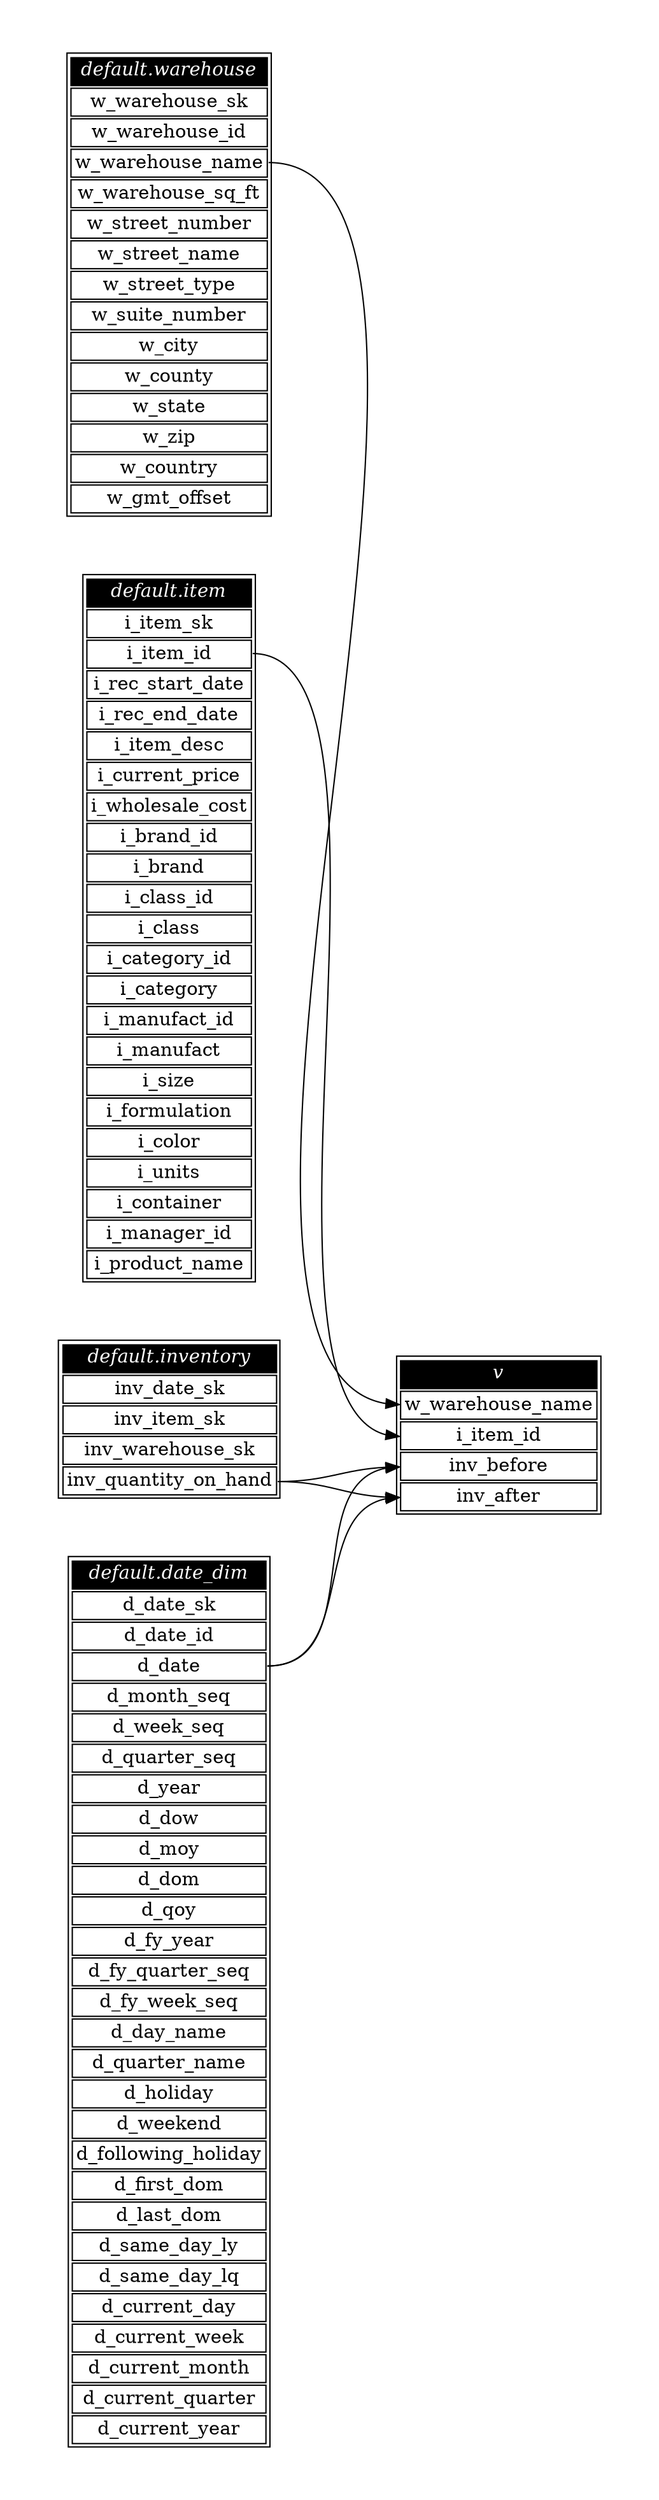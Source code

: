 // Automatically generated by TPCDSFlowTestSuite


digraph {
  graph [pad="0.5" nodesep="0.5" ranksep="1" fontname="Helvetica" rankdir=LR];
  node [shape=plaintext]

  
"default.date_dim" [color="black" label=<
<table>
  <tr><td bgcolor="black" port="nodeName"><i><font color="white">default.date_dim</font></i></td></tr>
  <tr><td port="0">d_date_sk</td></tr>
<tr><td port="1">d_date_id</td></tr>
<tr><td port="2">d_date</td></tr>
<tr><td port="3">d_month_seq</td></tr>
<tr><td port="4">d_week_seq</td></tr>
<tr><td port="5">d_quarter_seq</td></tr>
<tr><td port="6">d_year</td></tr>
<tr><td port="7">d_dow</td></tr>
<tr><td port="8">d_moy</td></tr>
<tr><td port="9">d_dom</td></tr>
<tr><td port="10">d_qoy</td></tr>
<tr><td port="11">d_fy_year</td></tr>
<tr><td port="12">d_fy_quarter_seq</td></tr>
<tr><td port="13">d_fy_week_seq</td></tr>
<tr><td port="14">d_day_name</td></tr>
<tr><td port="15">d_quarter_name</td></tr>
<tr><td port="16">d_holiday</td></tr>
<tr><td port="17">d_weekend</td></tr>
<tr><td port="18">d_following_holiday</td></tr>
<tr><td port="19">d_first_dom</td></tr>
<tr><td port="20">d_last_dom</td></tr>
<tr><td port="21">d_same_day_ly</td></tr>
<tr><td port="22">d_same_day_lq</td></tr>
<tr><td port="23">d_current_day</td></tr>
<tr><td port="24">d_current_week</td></tr>
<tr><td port="25">d_current_month</td></tr>
<tr><td port="26">d_current_quarter</td></tr>
<tr><td port="27">d_current_year</td></tr>
</table>>];
     

"default.inventory" [color="black" label=<
<table>
  <tr><td bgcolor="black" port="nodeName"><i><font color="white">default.inventory</font></i></td></tr>
  <tr><td port="0">inv_date_sk</td></tr>
<tr><td port="1">inv_item_sk</td></tr>
<tr><td port="2">inv_warehouse_sk</td></tr>
<tr><td port="3">inv_quantity_on_hand</td></tr>
</table>>];
     

"default.item" [color="black" label=<
<table>
  <tr><td bgcolor="black" port="nodeName"><i><font color="white">default.item</font></i></td></tr>
  <tr><td port="0">i_item_sk</td></tr>
<tr><td port="1">i_item_id</td></tr>
<tr><td port="2">i_rec_start_date</td></tr>
<tr><td port="3">i_rec_end_date</td></tr>
<tr><td port="4">i_item_desc</td></tr>
<tr><td port="5">i_current_price</td></tr>
<tr><td port="6">i_wholesale_cost</td></tr>
<tr><td port="7">i_brand_id</td></tr>
<tr><td port="8">i_brand</td></tr>
<tr><td port="9">i_class_id</td></tr>
<tr><td port="10">i_class</td></tr>
<tr><td port="11">i_category_id</td></tr>
<tr><td port="12">i_category</td></tr>
<tr><td port="13">i_manufact_id</td></tr>
<tr><td port="14">i_manufact</td></tr>
<tr><td port="15">i_size</td></tr>
<tr><td port="16">i_formulation</td></tr>
<tr><td port="17">i_color</td></tr>
<tr><td port="18">i_units</td></tr>
<tr><td port="19">i_container</td></tr>
<tr><td port="20">i_manager_id</td></tr>
<tr><td port="21">i_product_name</td></tr>
</table>>];
     

"default.warehouse" [color="black" label=<
<table>
  <tr><td bgcolor="black" port="nodeName"><i><font color="white">default.warehouse</font></i></td></tr>
  <tr><td port="0">w_warehouse_sk</td></tr>
<tr><td port="1">w_warehouse_id</td></tr>
<tr><td port="2">w_warehouse_name</td></tr>
<tr><td port="3">w_warehouse_sq_ft</td></tr>
<tr><td port="4">w_street_number</td></tr>
<tr><td port="5">w_street_name</td></tr>
<tr><td port="6">w_street_type</td></tr>
<tr><td port="7">w_suite_number</td></tr>
<tr><td port="8">w_city</td></tr>
<tr><td port="9">w_county</td></tr>
<tr><td port="10">w_state</td></tr>
<tr><td port="11">w_zip</td></tr>
<tr><td port="12">w_country</td></tr>
<tr><td port="13">w_gmt_offset</td></tr>
</table>>];
     

"v" [color="black" label=<
<table>
  <tr><td bgcolor="black" port="nodeName"><i><font color="white">v</font></i></td></tr>
  <tr><td port="0">w_warehouse_name</td></tr>
<tr><td port="1">i_item_id</td></tr>
<tr><td port="2">inv_before</td></tr>
<tr><td port="3">inv_after</td></tr>
</table>>];
     
  "default.date_dim":2 -> "v":2
"default.date_dim":2 -> "v":3
"default.inventory":3 -> "v":2
"default.inventory":3 -> "v":3
"default.item":1 -> "v":1
"default.warehouse":2 -> "v":0
}
       